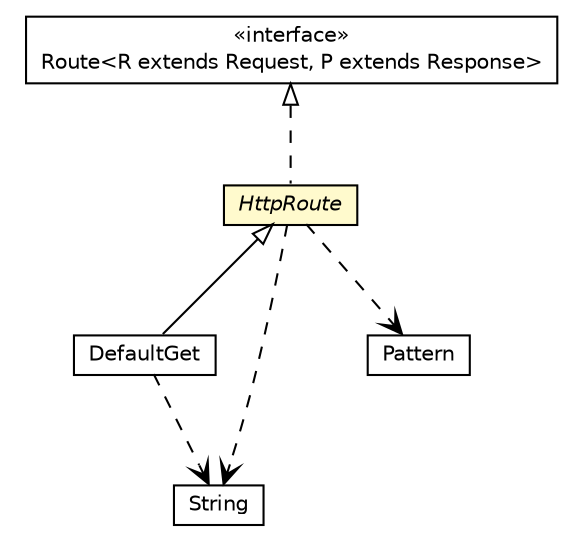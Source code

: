 #!/usr/local/bin/dot
#
# Class diagram 
# Generated by UMLGraph version R5_6-24-gf6e263 (http://www.umlgraph.org/)
#

digraph G {
	edge [fontname="Helvetica",fontsize=10,labelfontname="Helvetica",labelfontsize=10];
	node [fontname="Helvetica",fontsize=10,shape=plaintext];
	nodesep=0.25;
	ranksep=0.5;
	// babble.net.Route<R extends babble.net.Request, P extends babble.net.Response>
	c614 [label=<<table title="babble.net.Route" border="0" cellborder="1" cellspacing="0" cellpadding="2" port="p" href="../Route.html">
		<tr><td><table border="0" cellspacing="0" cellpadding="1">
<tr><td align="center" balign="center"> &#171;interface&#187; </td></tr>
<tr><td align="center" balign="center"> Route&lt;R extends Request, P extends Response&gt; </td></tr>
		</table></td></tr>
		</table>>, URL="../Route.html", fontname="Helvetica", fontcolor="black", fontsize=10.0];
	// babble.net.http.HttpRoute
	c625 [label=<<table title="babble.net.http.HttpRoute" border="0" cellborder="1" cellspacing="0" cellpadding="2" port="p" bgcolor="lemonChiffon" href="./HttpRoute.html">
		<tr><td><table border="0" cellspacing="0" cellpadding="1">
<tr><td align="center" balign="center"><font face="Helvetica-Oblique"> HttpRoute </font></td></tr>
		</table></td></tr>
		</table>>, URL="./HttpRoute.html", fontname="Helvetica", fontcolor="black", fontsize=10.0];
	// babble.net.http.DefaultGet
	c631 [label=<<table title="babble.net.http.DefaultGet" border="0" cellborder="1" cellspacing="0" cellpadding="2" port="p" href="./DefaultGet.html">
		<tr><td><table border="0" cellspacing="0" cellpadding="1">
<tr><td align="center" balign="center"> DefaultGet </td></tr>
		</table></td></tr>
		</table>>, URL="./DefaultGet.html", fontname="Helvetica", fontcolor="black", fontsize=10.0];
	//babble.net.http.HttpRoute implements babble.net.Route<R extends babble.net.Request, P extends babble.net.Response>
	c614:p -> c625:p [dir=back,arrowtail=empty,style=dashed];
	//babble.net.http.DefaultGet extends babble.net.http.HttpRoute
	c625:p -> c631:p [dir=back,arrowtail=empty];
	// babble.net.http.HttpRoute DEPEND java.lang.String
	c625:p -> c645:p [taillabel="", label="", headlabel="", fontname="Helvetica", fontcolor="black", fontsize=10.0, color="black", arrowhead=open, style=dashed];
	// babble.net.http.HttpRoute DEPEND java.util.regex.Pattern
	c625:p -> c646:p [taillabel="", label="", headlabel="", fontname="Helvetica", fontcolor="black", fontsize=10.0, color="black", arrowhead=open, style=dashed];
	// babble.net.http.DefaultGet DEPEND java.lang.String
	c631:p -> c645:p [taillabel="", label="", headlabel="", fontname="Helvetica", fontcolor="black", fontsize=10.0, color="black", arrowhead=open, style=dashed];
	// java.lang.String
	c645 [label=<<table title="java.lang.String" border="0" cellborder="1" cellspacing="0" cellpadding="2" port="p" href="http://java.sun.com/j2se/1.4.2/docs/api/java/lang/String.html">
		<tr><td><table border="0" cellspacing="0" cellpadding="1">
<tr><td align="center" balign="center"> String </td></tr>
		</table></td></tr>
		</table>>, URL="http://java.sun.com/j2se/1.4.2/docs/api/java/lang/String.html", fontname="Helvetica", fontcolor="black", fontsize=10.0];
	// java.util.regex.Pattern
	c646 [label=<<table title="java.util.regex.Pattern" border="0" cellborder="1" cellspacing="0" cellpadding="2" port="p" href="http://java.sun.com/j2se/1.4.2/docs/api/java/util/regex/Pattern.html">
		<tr><td><table border="0" cellspacing="0" cellpadding="1">
<tr><td align="center" balign="center"> Pattern </td></tr>
		</table></td></tr>
		</table>>, URL="http://java.sun.com/j2se/1.4.2/docs/api/java/util/regex/Pattern.html", fontname="Helvetica", fontcolor="black", fontsize=10.0];
}

